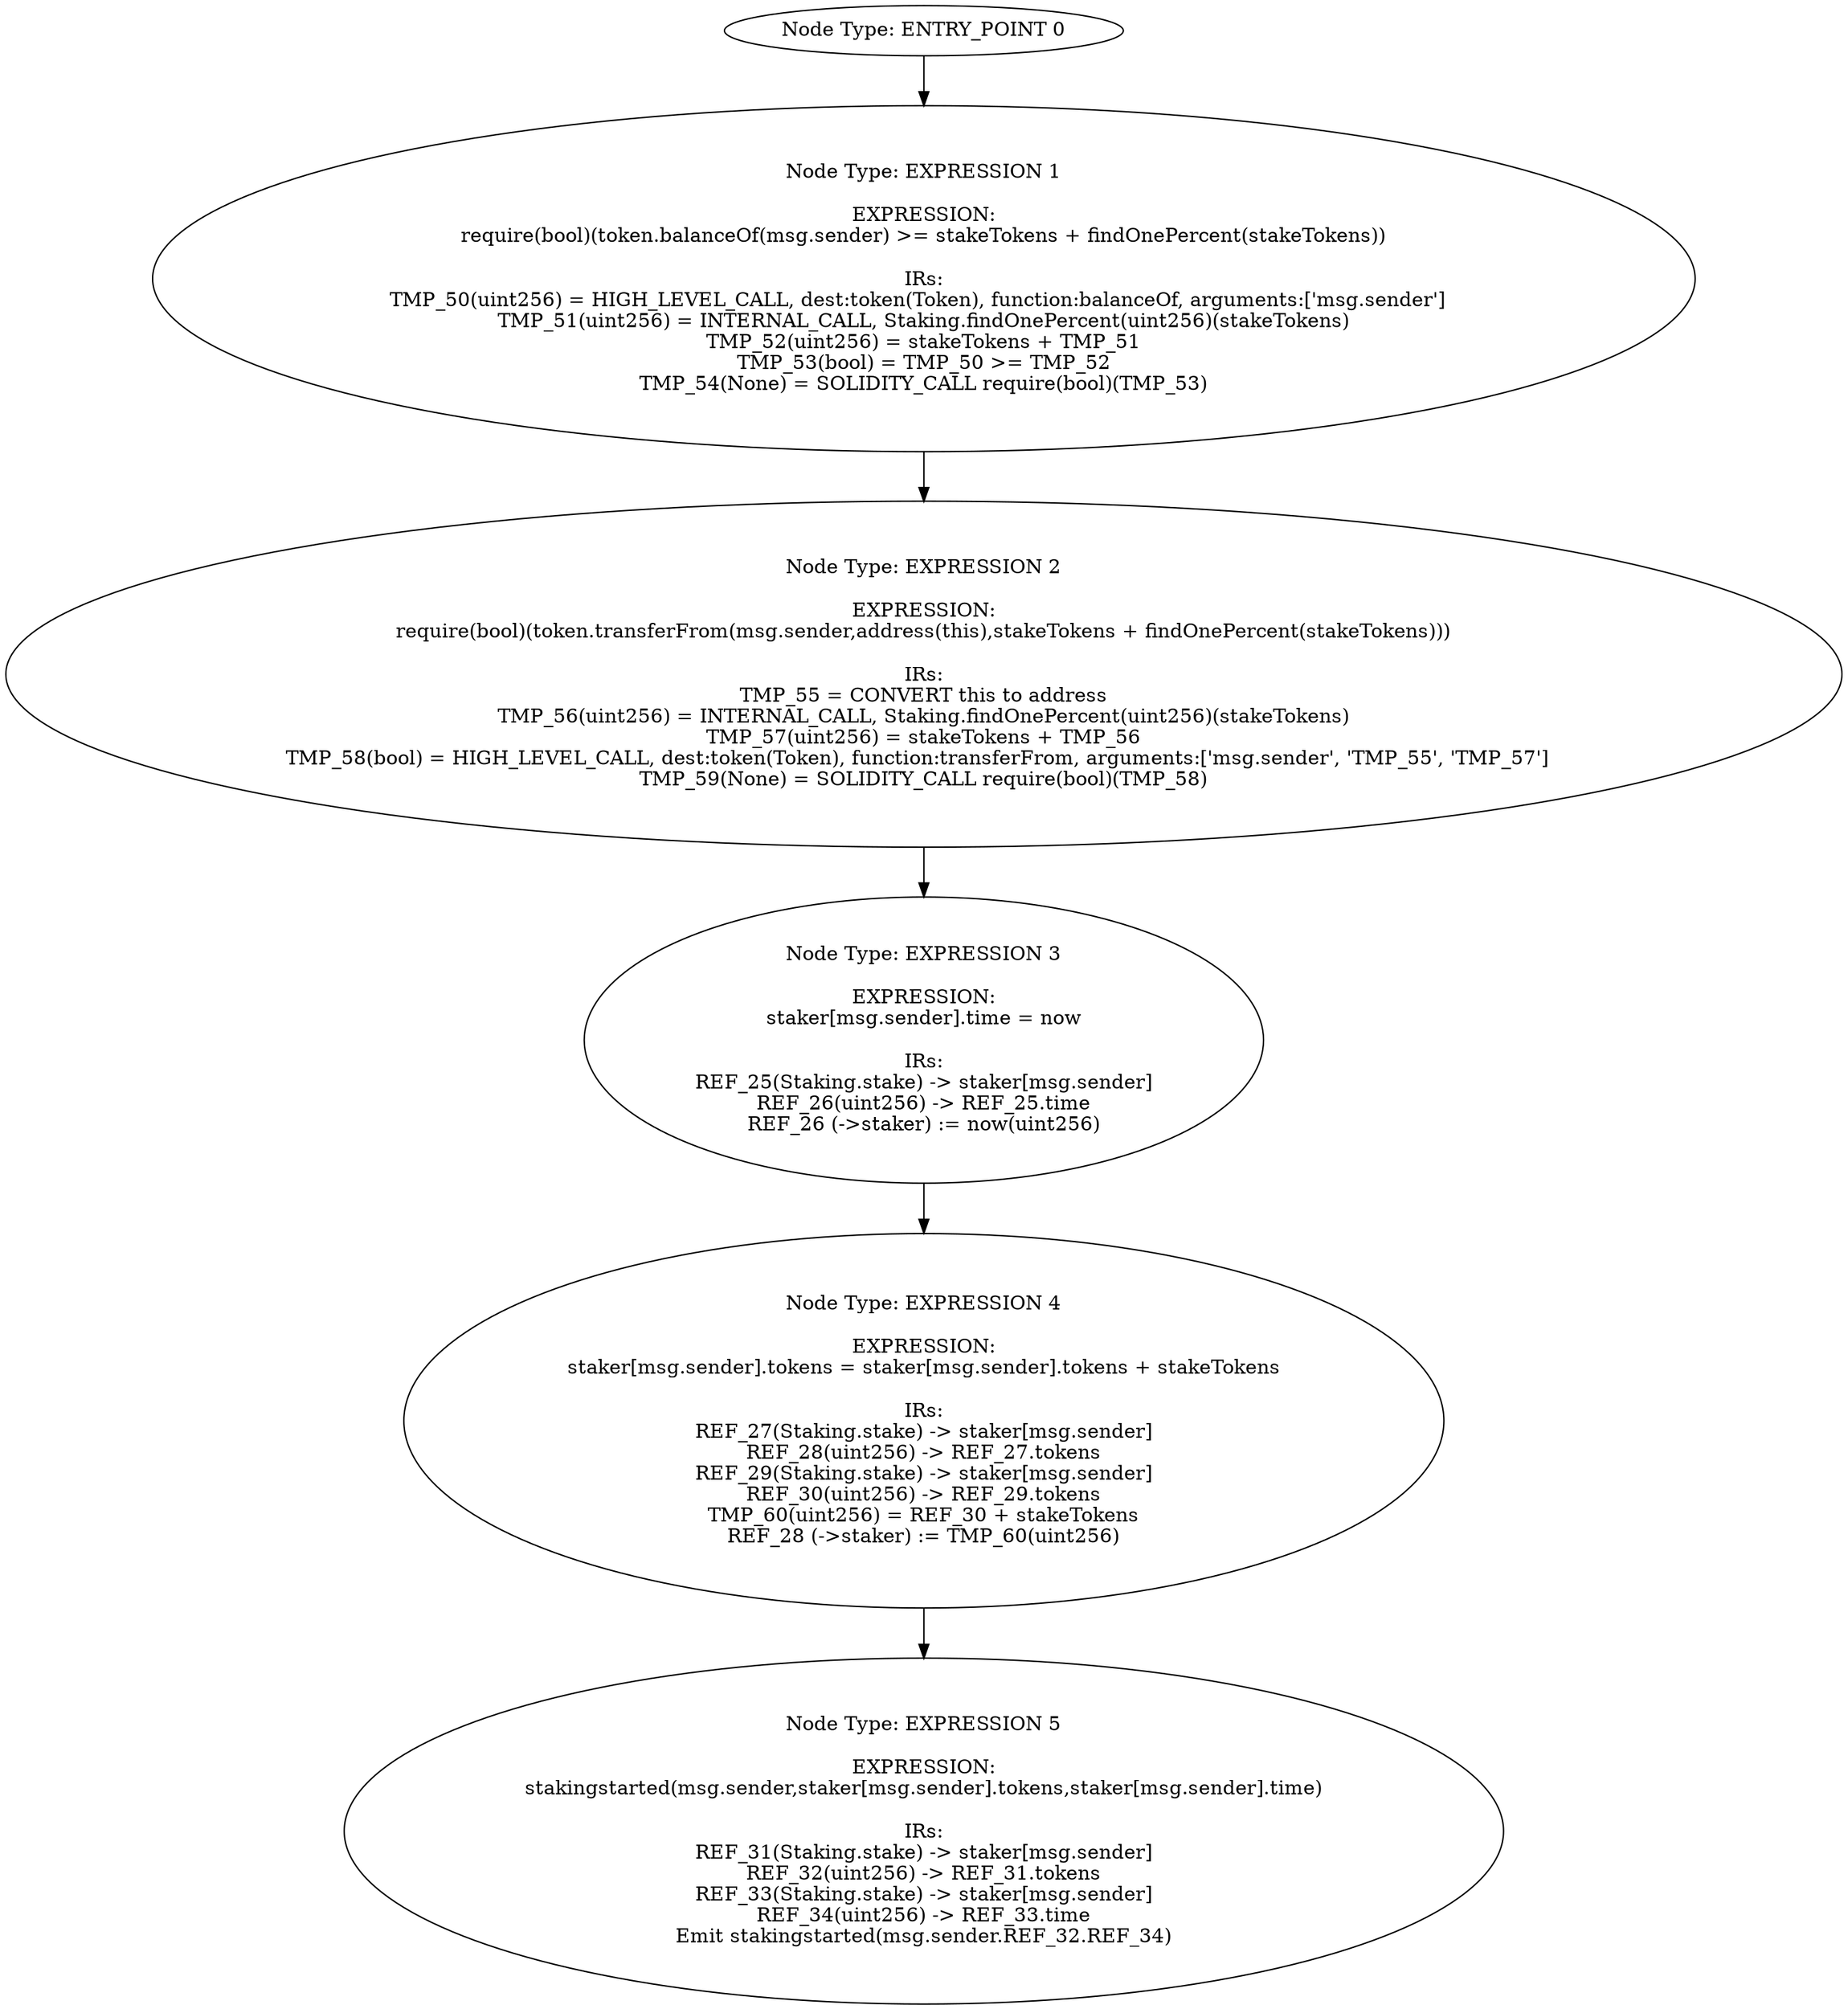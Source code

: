 digraph{
0[label="Node Type: ENTRY_POINT 0
"];
0->1;
1[label="Node Type: EXPRESSION 1

EXPRESSION:
require(bool)(token.balanceOf(msg.sender) >= stakeTokens + findOnePercent(stakeTokens))

IRs:
TMP_50(uint256) = HIGH_LEVEL_CALL, dest:token(Token), function:balanceOf, arguments:['msg.sender']  
TMP_51(uint256) = INTERNAL_CALL, Staking.findOnePercent(uint256)(stakeTokens)
TMP_52(uint256) = stakeTokens + TMP_51
TMP_53(bool) = TMP_50 >= TMP_52
TMP_54(None) = SOLIDITY_CALL require(bool)(TMP_53)"];
1->2;
2[label="Node Type: EXPRESSION 2

EXPRESSION:
require(bool)(token.transferFrom(msg.sender,address(this),stakeTokens + findOnePercent(stakeTokens)))

IRs:
TMP_55 = CONVERT this to address
TMP_56(uint256) = INTERNAL_CALL, Staking.findOnePercent(uint256)(stakeTokens)
TMP_57(uint256) = stakeTokens + TMP_56
TMP_58(bool) = HIGH_LEVEL_CALL, dest:token(Token), function:transferFrom, arguments:['msg.sender', 'TMP_55', 'TMP_57']  
TMP_59(None) = SOLIDITY_CALL require(bool)(TMP_58)"];
2->3;
3[label="Node Type: EXPRESSION 3

EXPRESSION:
staker[msg.sender].time = now

IRs:
REF_25(Staking.stake) -> staker[msg.sender]
REF_26(uint256) -> REF_25.time
REF_26 (->staker) := now(uint256)"];
3->4;
4[label="Node Type: EXPRESSION 4

EXPRESSION:
staker[msg.sender].tokens = staker[msg.sender].tokens + stakeTokens

IRs:
REF_27(Staking.stake) -> staker[msg.sender]
REF_28(uint256) -> REF_27.tokens
REF_29(Staking.stake) -> staker[msg.sender]
REF_30(uint256) -> REF_29.tokens
TMP_60(uint256) = REF_30 + stakeTokens
REF_28 (->staker) := TMP_60(uint256)"];
4->5;
5[label="Node Type: EXPRESSION 5

EXPRESSION:
stakingstarted(msg.sender,staker[msg.sender].tokens,staker[msg.sender].time)

IRs:
REF_31(Staking.stake) -> staker[msg.sender]
REF_32(uint256) -> REF_31.tokens
REF_33(Staking.stake) -> staker[msg.sender]
REF_34(uint256) -> REF_33.time
Emit stakingstarted(msg.sender.REF_32.REF_34)"];
}
